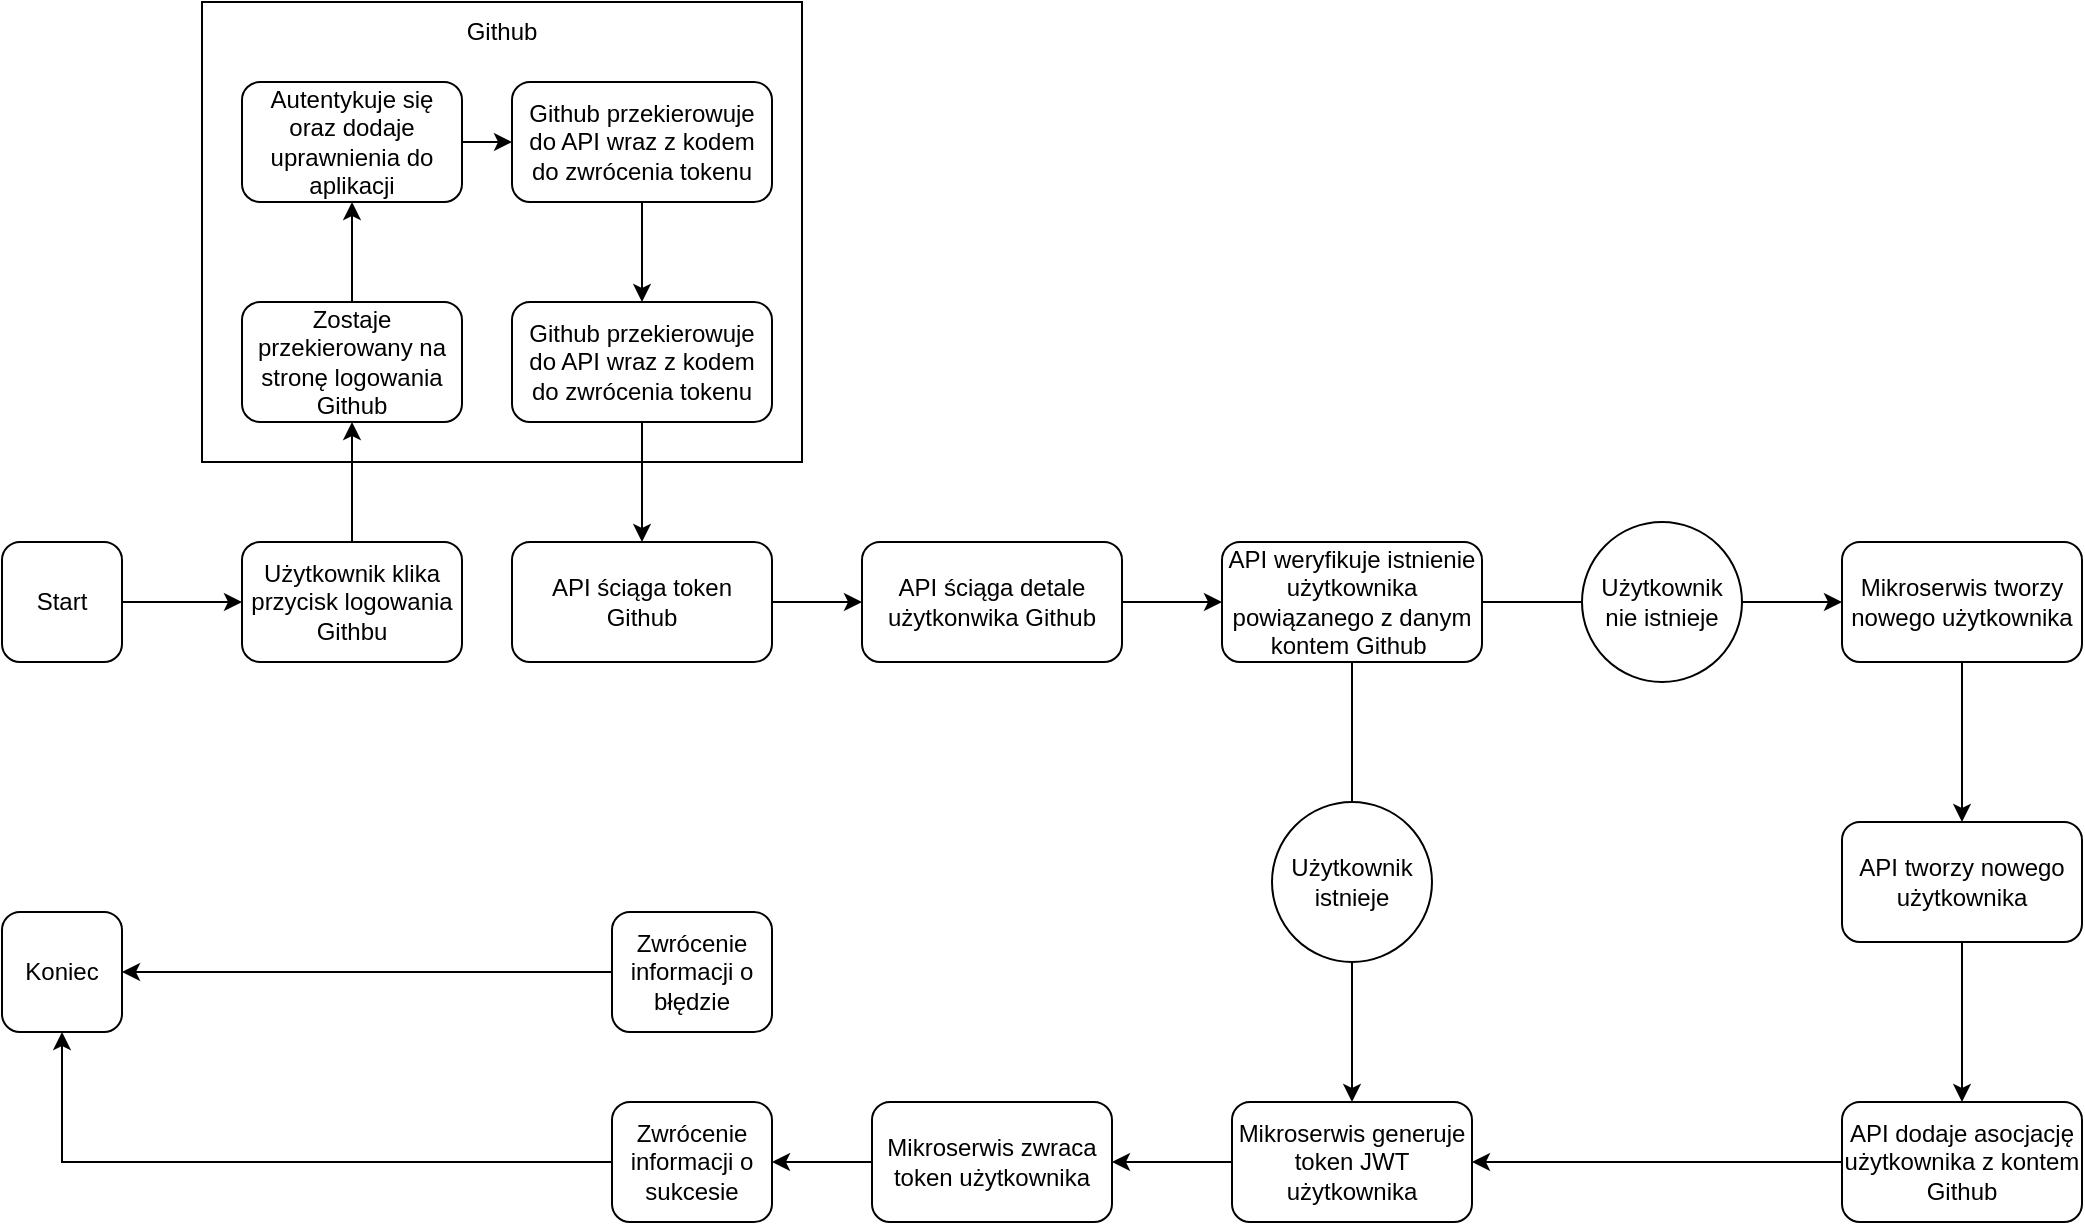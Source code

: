 <mxfile version="18.0.1" type="device"><diagram id="aboKpNu7S6qt1W7WM247" name="Strona-1"><mxGraphModel dx="782" dy="857" grid="1" gridSize="10" guides="1" tooltips="1" connect="1" arrows="1" fold="1" page="1" pageScale="1" pageWidth="827" pageHeight="1169" math="0" shadow="0"><root><mxCell id="0"/><mxCell id="1" parent="0"/><mxCell id="HZkKqLr0h6OazIS3JXcC-30" value="" style="rounded=0;whiteSpace=wrap;html=1;" vertex="1" parent="1"><mxGeometry x="150" y="70" width="300" height="230" as="geometry"/></mxCell><mxCell id="9Ylgt-4jLfKObxe_HsDK-3" style="edgeStyle=orthogonalEdgeStyle;rounded=0;orthogonalLoop=1;jettySize=auto;html=1;exitX=1;exitY=0.5;exitDx=0;exitDy=0;entryX=0;entryY=0.5;entryDx=0;entryDy=0;" parent="1" source="9Ylgt-4jLfKObxe_HsDK-1" target="9Ylgt-4jLfKObxe_HsDK-2" edge="1"><mxGeometry relative="1" as="geometry"/></mxCell><mxCell id="9Ylgt-4jLfKObxe_HsDK-1" value="Start" style="rounded=1;whiteSpace=wrap;html=1;" parent="1" vertex="1"><mxGeometry x="50" y="340" width="60" height="60" as="geometry"/></mxCell><mxCell id="HZkKqLr0h6OazIS3JXcC-7" style="edgeStyle=orthogonalEdgeStyle;rounded=0;orthogonalLoop=1;jettySize=auto;html=1;exitX=0.5;exitY=0;exitDx=0;exitDy=0;entryX=0.5;entryY=1;entryDx=0;entryDy=0;" edge="1" parent="1" source="9Ylgt-4jLfKObxe_HsDK-2" target="HZkKqLr0h6OazIS3JXcC-1"><mxGeometry relative="1" as="geometry"/></mxCell><mxCell id="9Ylgt-4jLfKObxe_HsDK-2" value="Użytkownik klika przycisk logowania Githbu" style="rounded=1;whiteSpace=wrap;html=1;" parent="1" vertex="1"><mxGeometry x="170" y="340" width="110" height="60" as="geometry"/></mxCell><mxCell id="9Ylgt-4jLfKObxe_HsDK-9" style="edgeStyle=orthogonalEdgeStyle;rounded=0;orthogonalLoop=1;jettySize=auto;html=1;exitX=0;exitY=0.5;exitDx=0;exitDy=0;entryX=1;entryY=0.5;entryDx=0;entryDy=0;" parent="1" source="9Ylgt-4jLfKObxe_HsDK-6" target="9Ylgt-4jLfKObxe_HsDK-7" edge="1"><mxGeometry relative="1" as="geometry"/></mxCell><mxCell id="9Ylgt-4jLfKObxe_HsDK-6" value="Zwrócenie informacji o błędzie" style="rounded=1;whiteSpace=wrap;html=1;" parent="1" vertex="1"><mxGeometry x="355" y="525" width="80" height="60" as="geometry"/></mxCell><mxCell id="9Ylgt-4jLfKObxe_HsDK-7" value="Koniec" style="rounded=1;whiteSpace=wrap;html=1;" parent="1" vertex="1"><mxGeometry x="50" y="525" width="60" height="60" as="geometry"/></mxCell><mxCell id="9Ylgt-4jLfKObxe_HsDK-38" style="edgeStyle=orthogonalEdgeStyle;rounded=0;orthogonalLoop=1;jettySize=auto;html=1;exitX=0;exitY=0.5;exitDx=0;exitDy=0;entryX=1;entryY=0.5;entryDx=0;entryDy=0;" parent="1" source="9Ylgt-4jLfKObxe_HsDK-34" target="9Ylgt-4jLfKObxe_HsDK-37" edge="1"><mxGeometry relative="1" as="geometry"/></mxCell><mxCell id="9Ylgt-4jLfKObxe_HsDK-34" value="Mikroserwis zwraca token użytkownika" style="rounded=1;whiteSpace=wrap;html=1;" parent="1" vertex="1"><mxGeometry x="485" y="620" width="120" height="60" as="geometry"/></mxCell><mxCell id="9Ylgt-4jLfKObxe_HsDK-40" style="edgeStyle=orthogonalEdgeStyle;rounded=0;orthogonalLoop=1;jettySize=auto;html=1;exitX=0;exitY=0.5;exitDx=0;exitDy=0;entryX=0.5;entryY=1;entryDx=0;entryDy=0;" parent="1" source="9Ylgt-4jLfKObxe_HsDK-37" target="9Ylgt-4jLfKObxe_HsDK-7" edge="1"><mxGeometry relative="1" as="geometry"/></mxCell><mxCell id="9Ylgt-4jLfKObxe_HsDK-37" value="Zwrócenie informacji o sukcesie" style="rounded=1;whiteSpace=wrap;html=1;" parent="1" vertex="1"><mxGeometry x="355" y="620" width="80" height="60" as="geometry"/></mxCell><mxCell id="HZkKqLr0h6OazIS3JXcC-9" style="edgeStyle=orthogonalEdgeStyle;rounded=0;orthogonalLoop=1;jettySize=auto;html=1;exitX=0.5;exitY=0;exitDx=0;exitDy=0;entryX=0.5;entryY=1;entryDx=0;entryDy=0;" edge="1" parent="1" source="HZkKqLr0h6OazIS3JXcC-1" target="HZkKqLr0h6OazIS3JXcC-2"><mxGeometry relative="1" as="geometry"/></mxCell><mxCell id="HZkKqLr0h6OazIS3JXcC-1" value="Zostaje przekierowany na stronę logowania Github" style="rounded=1;whiteSpace=wrap;html=1;" vertex="1" parent="1"><mxGeometry x="170" y="220" width="110" height="60" as="geometry"/></mxCell><mxCell id="HZkKqLr0h6OazIS3JXcC-10" style="edgeStyle=orthogonalEdgeStyle;rounded=0;orthogonalLoop=1;jettySize=auto;html=1;exitX=1;exitY=0.5;exitDx=0;exitDy=0;entryX=0;entryY=0.5;entryDx=0;entryDy=0;" edge="1" parent="1" source="HZkKqLr0h6OazIS3JXcC-2" target="HZkKqLr0h6OazIS3JXcC-3"><mxGeometry relative="1" as="geometry"/></mxCell><mxCell id="HZkKqLr0h6OazIS3JXcC-2" value="Autentykuje się oraz dodaje uprawnienia do aplikacji" style="rounded=1;whiteSpace=wrap;html=1;" vertex="1" parent="1"><mxGeometry x="170" y="110" width="110" height="60" as="geometry"/></mxCell><mxCell id="HZkKqLr0h6OazIS3JXcC-11" style="edgeStyle=orthogonalEdgeStyle;rounded=0;orthogonalLoop=1;jettySize=auto;html=1;exitX=0.5;exitY=1;exitDx=0;exitDy=0;entryX=0.5;entryY=0;entryDx=0;entryDy=0;" edge="1" parent="1" source="HZkKqLr0h6OazIS3JXcC-3" target="HZkKqLr0h6OazIS3JXcC-4"><mxGeometry relative="1" as="geometry"/></mxCell><mxCell id="HZkKqLr0h6OazIS3JXcC-3" value="Github przekierowuje do API wraz z kodem do zwrócenia tokenu" style="rounded=1;whiteSpace=wrap;html=1;" vertex="1" parent="1"><mxGeometry x="305" y="110" width="130" height="60" as="geometry"/></mxCell><mxCell id="HZkKqLr0h6OazIS3JXcC-12" style="edgeStyle=orthogonalEdgeStyle;rounded=0;orthogonalLoop=1;jettySize=auto;html=1;exitX=0.5;exitY=1;exitDx=0;exitDy=0;entryX=0.5;entryY=0;entryDx=0;entryDy=0;" edge="1" parent="1" source="HZkKqLr0h6OazIS3JXcC-4" target="HZkKqLr0h6OazIS3JXcC-5"><mxGeometry relative="1" as="geometry"/></mxCell><mxCell id="HZkKqLr0h6OazIS3JXcC-4" value="Github przekierowuje do API wraz z kodem do zwrócenia tokenu" style="rounded=1;whiteSpace=wrap;html=1;" vertex="1" parent="1"><mxGeometry x="305" y="220" width="130" height="60" as="geometry"/></mxCell><mxCell id="HZkKqLr0h6OazIS3JXcC-13" style="edgeStyle=orthogonalEdgeStyle;rounded=0;orthogonalLoop=1;jettySize=auto;html=1;exitX=1;exitY=0.5;exitDx=0;exitDy=0;entryX=0;entryY=0.5;entryDx=0;entryDy=0;" edge="1" parent="1" source="HZkKqLr0h6OazIS3JXcC-5" target="HZkKqLr0h6OazIS3JXcC-6"><mxGeometry relative="1" as="geometry"/></mxCell><mxCell id="HZkKqLr0h6OazIS3JXcC-5" value="API ściąga token Github" style="rounded=1;whiteSpace=wrap;html=1;" vertex="1" parent="1"><mxGeometry x="305" y="340" width="130" height="60" as="geometry"/></mxCell><mxCell id="HZkKqLr0h6OazIS3JXcC-15" style="edgeStyle=orthogonalEdgeStyle;rounded=0;orthogonalLoop=1;jettySize=auto;html=1;exitX=1;exitY=0.5;exitDx=0;exitDy=0;entryX=0;entryY=0.5;entryDx=0;entryDy=0;" edge="1" parent="1" source="HZkKqLr0h6OazIS3JXcC-6" target="HZkKqLr0h6OazIS3JXcC-14"><mxGeometry relative="1" as="geometry"/></mxCell><mxCell id="HZkKqLr0h6OazIS3JXcC-6" value="API ściąga detale użytkonwika Github" style="rounded=1;whiteSpace=wrap;html=1;" vertex="1" parent="1"><mxGeometry x="480" y="340" width="130" height="60" as="geometry"/></mxCell><mxCell id="HZkKqLr0h6OazIS3JXcC-19" style="edgeStyle=orthogonalEdgeStyle;rounded=0;orthogonalLoop=1;jettySize=auto;html=1;exitX=0.5;exitY=1;exitDx=0;exitDy=0;entryX=0.5;entryY=0;entryDx=0;entryDy=0;" edge="1" parent="1" source="HZkKqLr0h6OazIS3JXcC-14" target="HZkKqLr0h6OazIS3JXcC-16"><mxGeometry relative="1" as="geometry"/></mxCell><mxCell id="HZkKqLr0h6OazIS3JXcC-22" style="edgeStyle=orthogonalEdgeStyle;rounded=0;orthogonalLoop=1;jettySize=auto;html=1;exitX=1;exitY=0.5;exitDx=0;exitDy=0;entryX=0;entryY=0.5;entryDx=0;entryDy=0;" edge="1" parent="1" source="HZkKqLr0h6OazIS3JXcC-14" target="HZkKqLr0h6OazIS3JXcC-21"><mxGeometry relative="1" as="geometry"/></mxCell><mxCell id="HZkKqLr0h6OazIS3JXcC-14" value="API weryfikuje istnienie użytkownika powiązanego z danym kontem Github&amp;nbsp;" style="rounded=1;whiteSpace=wrap;html=1;" vertex="1" parent="1"><mxGeometry x="660" y="340" width="130" height="60" as="geometry"/></mxCell><mxCell id="HZkKqLr0h6OazIS3JXcC-17" style="edgeStyle=orthogonalEdgeStyle;rounded=0;orthogonalLoop=1;jettySize=auto;html=1;exitX=0;exitY=0.5;exitDx=0;exitDy=0;entryX=1;entryY=0.5;entryDx=0;entryDy=0;" edge="1" parent="1" source="HZkKqLr0h6OazIS3JXcC-16" target="9Ylgt-4jLfKObxe_HsDK-34"><mxGeometry relative="1" as="geometry"/></mxCell><mxCell id="HZkKqLr0h6OazIS3JXcC-16" value="Mikroserwis generuje token JWT użytkownika" style="rounded=1;whiteSpace=wrap;html=1;" vertex="1" parent="1"><mxGeometry x="665" y="620" width="120" height="60" as="geometry"/></mxCell><mxCell id="HZkKqLr0h6OazIS3JXcC-18" value="Użytkownik istnieje" style="ellipse;whiteSpace=wrap;html=1;" vertex="1" parent="1"><mxGeometry x="685" y="470" width="80" height="80" as="geometry"/></mxCell><mxCell id="HZkKqLr0h6OazIS3JXcC-20" value="Użytkownik nie istnieje" style="ellipse;whiteSpace=wrap;html=1;aspect=fixed;" vertex="1" parent="1"><mxGeometry x="840" y="330" width="80" height="80" as="geometry"/></mxCell><mxCell id="HZkKqLr0h6OazIS3JXcC-25" style="edgeStyle=orthogonalEdgeStyle;rounded=0;orthogonalLoop=1;jettySize=auto;html=1;exitX=0.5;exitY=1;exitDx=0;exitDy=0;" edge="1" parent="1" source="HZkKqLr0h6OazIS3JXcC-21"><mxGeometry relative="1" as="geometry"><mxPoint x="1030" y="480" as="targetPoint"/></mxGeometry></mxCell><mxCell id="HZkKqLr0h6OazIS3JXcC-21" value="Mikroserwis tworzy nowego użytkownika" style="rounded=1;whiteSpace=wrap;html=1;" vertex="1" parent="1"><mxGeometry x="970" y="340" width="120" height="60" as="geometry"/></mxCell><mxCell id="HZkKqLr0h6OazIS3JXcC-28" style="edgeStyle=orthogonalEdgeStyle;rounded=0;orthogonalLoop=1;jettySize=auto;html=1;exitX=0.5;exitY=1;exitDx=0;exitDy=0;entryX=0.5;entryY=0;entryDx=0;entryDy=0;" edge="1" parent="1" source="HZkKqLr0h6OazIS3JXcC-26" target="HZkKqLr0h6OazIS3JXcC-27"><mxGeometry relative="1" as="geometry"/></mxCell><mxCell id="HZkKqLr0h6OazIS3JXcC-26" value="API tworzy nowego użytkownika" style="rounded=1;whiteSpace=wrap;html=1;" vertex="1" parent="1"><mxGeometry x="970" y="480" width="120" height="60" as="geometry"/></mxCell><mxCell id="HZkKqLr0h6OazIS3JXcC-29" style="edgeStyle=orthogonalEdgeStyle;rounded=0;orthogonalLoop=1;jettySize=auto;html=1;exitX=0;exitY=0.5;exitDx=0;exitDy=0;entryX=1;entryY=0.5;entryDx=0;entryDy=0;" edge="1" parent="1" source="HZkKqLr0h6OazIS3JXcC-27" target="HZkKqLr0h6OazIS3JXcC-16"><mxGeometry relative="1" as="geometry"/></mxCell><mxCell id="HZkKqLr0h6OazIS3JXcC-27" value="API dodaje asocjację użytkownika z kontem Github" style="rounded=1;whiteSpace=wrap;html=1;" vertex="1" parent="1"><mxGeometry x="970" y="620" width="120" height="60" as="geometry"/></mxCell><mxCell id="HZkKqLr0h6OazIS3JXcC-31" value="Github" style="text;html=1;strokeColor=none;fillColor=none;align=center;verticalAlign=middle;whiteSpace=wrap;rounded=0;" vertex="1" parent="1"><mxGeometry x="270" y="70" width="60" height="30" as="geometry"/></mxCell></root></mxGraphModel></diagram></mxfile>